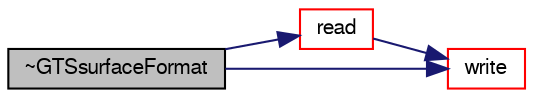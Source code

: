 digraph "~GTSsurfaceFormat"
{
  bgcolor="transparent";
  edge [fontname="FreeSans",fontsize="10",labelfontname="FreeSans",labelfontsize="10"];
  node [fontname="FreeSans",fontsize="10",shape=record];
  rankdir="LR";
  Node78 [label="~GTSsurfaceFormat",height=0.2,width=0.4,color="black", fillcolor="grey75", style="filled", fontcolor="black"];
  Node78 -> Node79 [color="midnightblue",fontsize="10",style="solid",fontname="FreeSans"];
  Node79 [label="read",height=0.2,width=0.4,color="red",URL="$a29598.html#a464ebd67acbdff0014d4dae69e3ec4be",tooltip="Read from file. "];
  Node79 -> Node138 [color="midnightblue",fontsize="10",style="solid",fontname="FreeSans"];
  Node138 [label="write",height=0.2,width=0.4,color="red",URL="$a29598.html#ab71924a9723cd4ecad89b737a66a39e8",tooltip="Write MeshedSurface. "];
  Node78 -> Node138 [color="midnightblue",fontsize="10",style="solid",fontname="FreeSans"];
}
